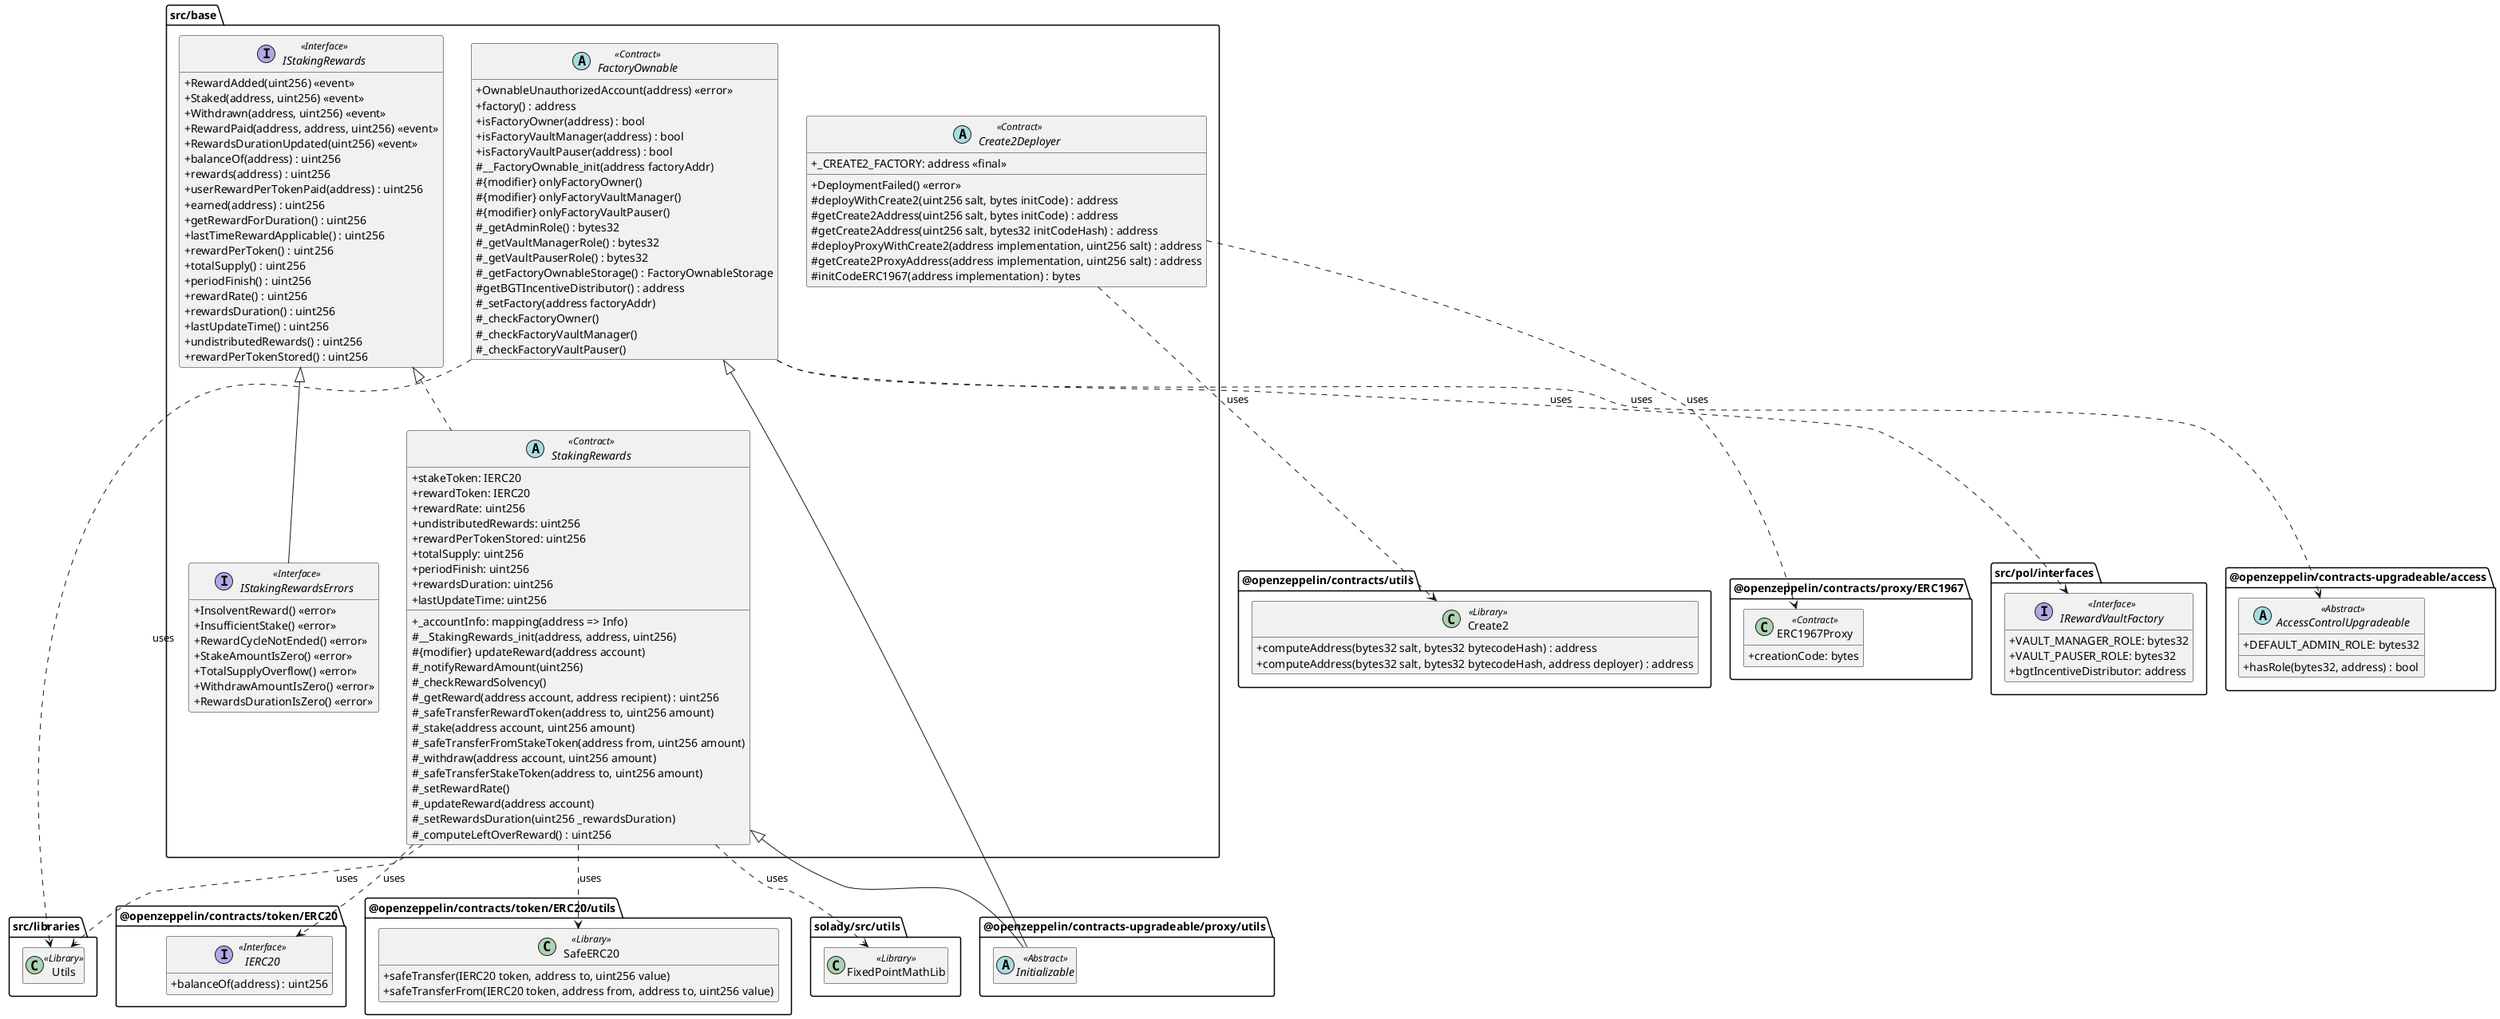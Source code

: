 @startuml Base_Contracts_ClassDiagram
skinparam classAttributeIconSize 0
hide empty members

package "src/base" {
    interface IStakingRewardsErrors <<Interface>> {
        + InsolventReward() <<error>>
        + InsufficientStake() <<error>>
        + RewardCycleNotEnded() <<error>>
        + StakeAmountIsZero() <<error>>
        + TotalSupplyOverflow() <<error>>
        + WithdrawAmountIsZero() <<error>>
        + RewardsDurationIsZero() <<error>>
    }

    interface IStakingRewards <<Interface>> {
        + RewardAdded(uint256) <<event>>
        + Staked(address, uint256) <<event>>
        + Withdrawn(address, uint256) <<event>>
        + RewardPaid(address, address, uint256) <<event>>
        + RewardsDurationUpdated(uint256) <<event>>
        + balanceOf(address) : uint256
        + rewards(address) : uint256
        + userRewardPerTokenPaid(address) : uint256
        + earned(address) : uint256
        + getRewardForDuration() : uint256
        + lastTimeRewardApplicable() : uint256
        + rewardPerToken() : uint256
        + totalSupply() : uint256
        + periodFinish() : uint256
        + rewardRate() : uint256
        + rewardsDuration() : uint256
        + lastUpdateTime() : uint256
        + undistributedRewards() : uint256
        + rewardPerTokenStored() : uint256
    }

    abstract class Create2Deployer <<Contract>> {
        + _CREATE2_FACTORY: address <<final>>
        + DeploymentFailed() <<error>>
        # deployWithCreate2(uint256 salt, bytes initCode) : address
        # getCreate2Address(uint256 salt, bytes initCode) : address
        # getCreate2Address(uint256 salt, bytes32 initCodeHash) : address
        # deployProxyWithCreate2(address implementation, uint256 salt) : address
        # getCreate2ProxyAddress(address implementation, uint256 salt) : address
        # initCodeERC1967(address implementation) : bytes
    }

    abstract class FactoryOwnable <<Contract>> {
        + OwnableUnauthorizedAccount(address) <<error>>
        + factory() : address
        + isFactoryOwner(address) : bool
        + isFactoryVaultManager(address) : bool
        + isFactoryVaultPauser(address) : bool
        # __FactoryOwnable_init(address factoryAddr)
        # {modifier} onlyFactoryOwner()
        # {modifier} onlyFactoryVaultManager()
        # {modifier} onlyFactoryVaultPauser()
        # _getAdminRole() : bytes32
        # _getVaultManagerRole() : bytes32
        # _getVaultPauserRole() : bytes32
        # _getFactoryOwnableStorage() : FactoryOwnableStorage
        # getBGTIncentiveDistributor() : address
        # _setFactory(address factoryAddr)
        # _checkFactoryOwner()
        # _checkFactoryVaultManager()
        # _checkFactoryVaultPauser()
    }

    abstract class StakingRewards <<Contract>> {
        + stakeToken: IERC20
        + rewardToken: IERC20
        + rewardRate: uint256
        + undistributedRewards: uint256
        + rewardPerTokenStored: uint256
        + totalSupply: uint256
        + periodFinish: uint256
        + rewardsDuration: uint256
        + lastUpdateTime: uint256
        + _accountInfo: mapping(address => Info)
        # __StakingRewards_init(address, address, uint256)
        # {modifier} updateReward(address account)
        # _notifyRewardAmount(uint256)
        # _checkRewardSolvency()
        # _getReward(address account, address recipient) : uint256
        # _safeTransferRewardToken(address to, uint256 amount)
        # _stake(address account, uint256 amount)
        # _safeTransferFromStakeToken(address from, uint256 amount)
        # _withdraw(address account, uint256 amount)
        # _safeTransferStakeToken(address to, uint256 amount)
        # _setRewardRate()
        # _updateReward(address account)
        # _setRewardsDuration(uint256 _rewardsDuration)
        # _computeLeftOverReward() : uint256
    }
}

package "src/pol/interfaces" {
    interface IRewardVaultFactory <<Interface>> {
        + VAULT_MANAGER_ROLE: bytes32
        + VAULT_PAUSER_ROLE: bytes32
        + bgtIncentiveDistributor: address
    }
}

package "src/libraries" {
    class Utils <<Library>>
}

package "@openzeppelin/contracts-upgradeable/proxy/utils" {
    abstract class Initializable <<Abstract>>
}

package "@openzeppelin/contracts-upgradeable/access" {
    abstract class AccessControlUpgradeable <<Abstract>> {
        + DEFAULT_ADMIN_ROLE: bytes32
        + hasRole(bytes32, address) : bool
    }
}

package "@openzeppelin/contracts/token/ERC20" {
    interface IERC20 <<Interface>> {
        + balanceOf(address) : uint256
    }
}

package "@openzeppelin/contracts/token/ERC20/utils" {
    class SafeERC20 <<Library>> {
        + safeTransfer(IERC20 token, address to, uint256 value)
        + safeTransferFrom(IERC20 token, address from, address to, uint256 value)
    }
}

package "@openzeppelin/contracts/utils" {
    class Create2 <<Library>> {
        + computeAddress(bytes32 salt, bytes32 bytecodeHash) : address
        + computeAddress(bytes32 salt, bytes32 bytecodeHash, address deployer) : address
    }
}

package "@openzeppelin/contracts/proxy/ERC1967" {
    class ERC1967Proxy <<Contract>> {
        + creationCode: bytes
    }
}

package "solady/src/utils" {
    class FixedPointMathLib <<Library>>
}

' 상속 & 인터페이스
IStakingRewards <|-- IStakingRewardsErrors
FactoryOwnable <|-- Initializable
StakingRewards <|-- Initializable
StakingRewards .up.|> IStakingRewards

' 의존성
Create2Deployer ..> Create2 : uses
Create2Deployer ..> ERC1967Proxy : uses

FactoryOwnable ..> Utils : uses
FactoryOwnable ..> AccessControlUpgradeable : uses
FactoryOwnable ..> IRewardVaultFactory : uses

StakingRewards ..> Utils : uses
StakingRewards ..> IERC20 : uses
StakingRewards ..> SafeERC20 : uses
StakingRewards ..> FixedPointMathLib : uses

@enduml 
